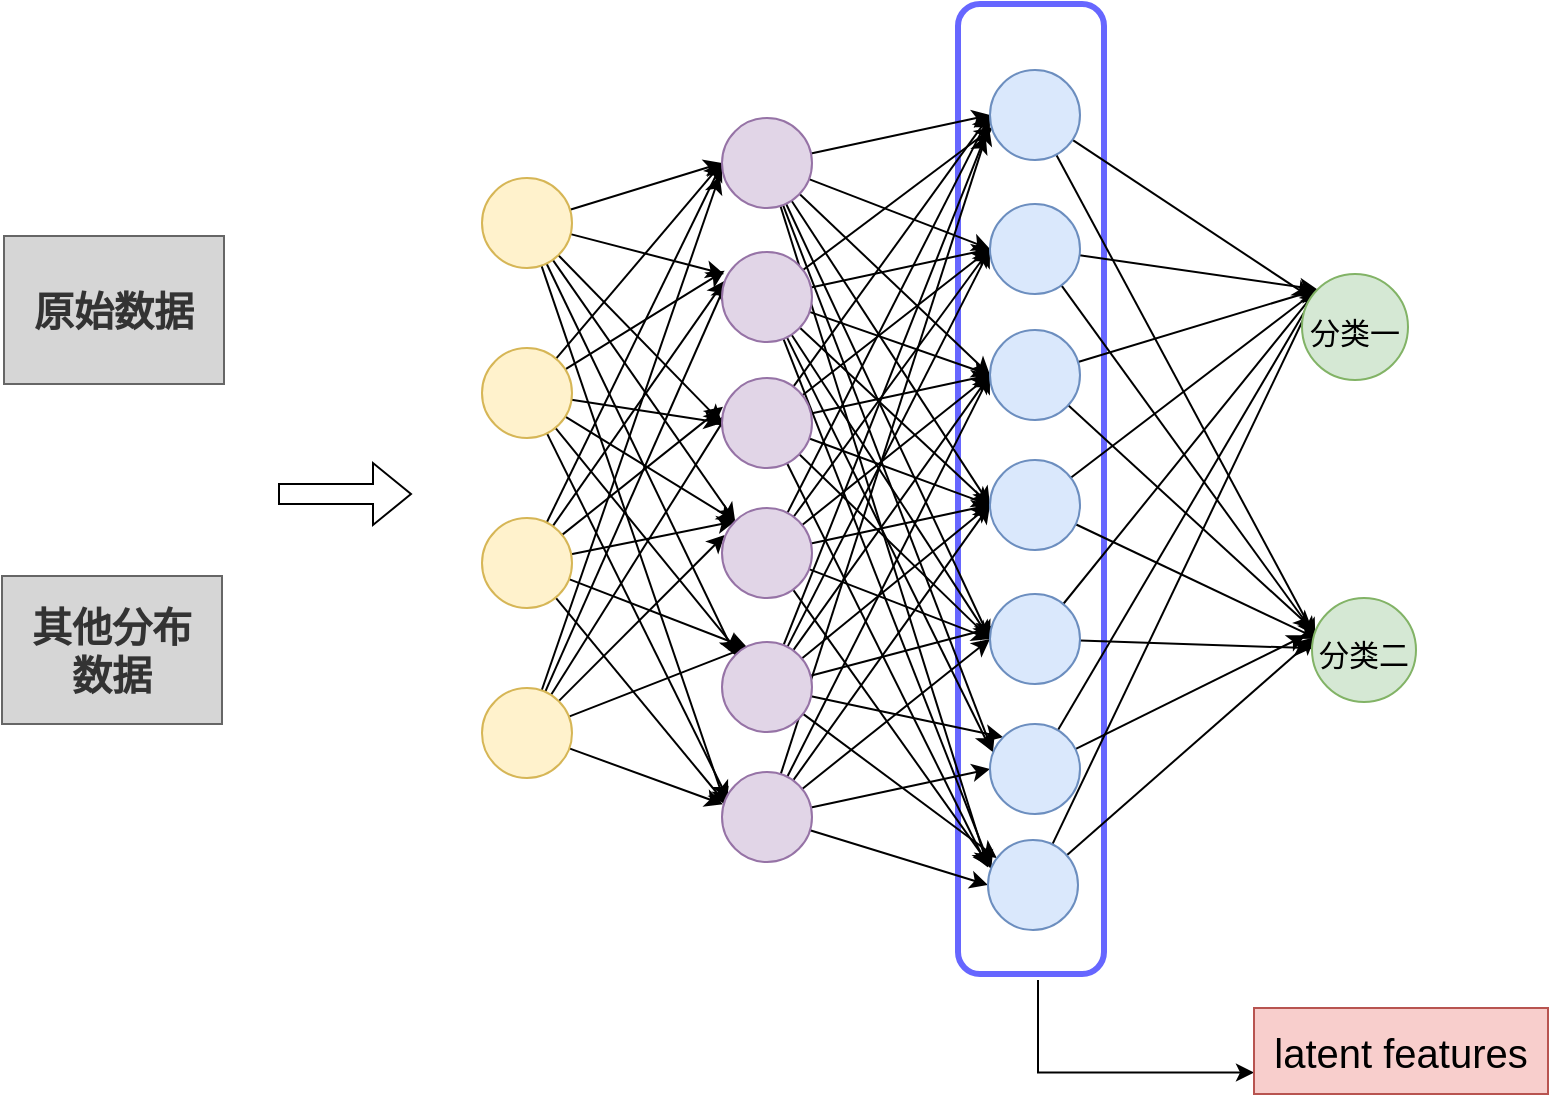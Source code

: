 <mxfile version="17.5.0" type="github">
  <diagram id="NNabqFRwd0IY52160s5P" name="第 1 页">
    <mxGraphModel dx="1185" dy="581" grid="0" gridSize="10" guides="1" tooltips="1" connect="1" arrows="1" fold="1" page="1" pageScale="1" pageWidth="1169" pageHeight="827" background="#ffffff" math="0" shadow="0">
      <root>
        <mxCell id="0" />
        <mxCell id="1" parent="0" />
        <mxCell id="HijH_lwXH3qpXOdbG3rt-124" style="edgeStyle=orthogonalEdgeStyle;rounded=0;orthogonalLoop=1;jettySize=auto;html=1;entryX=0;entryY=0.75;entryDx=0;entryDy=0;fontSize=20;" edge="1" parent="1" source="HijH_lwXH3qpXOdbG3rt-122" target="HijH_lwXH3qpXOdbG3rt-121">
          <mxGeometry relative="1" as="geometry">
            <Array as="points">
              <mxPoint x="658" y="624" />
            </Array>
          </mxGeometry>
        </mxCell>
        <mxCell id="HijH_lwXH3qpXOdbG3rt-122" value="" style="rounded=1;whiteSpace=wrap;html=1;fontSize=20;strokeWidth=3;strokeColor=#6666FF;gradientColor=none;perimeterSpacing=3;" vertex="1" parent="1">
          <mxGeometry x="618" y="90" width="73" height="485" as="geometry" />
        </mxCell>
        <mxCell id="HijH_lwXH3qpXOdbG3rt-2" value="&lt;b&gt;&lt;font style=&quot;font-size: 20px&quot;&gt;原始数据&lt;/font&gt;&lt;/b&gt;" style="rounded=0;whiteSpace=wrap;html=1;fillColor=#D6D6D6;strokeColor=#666666;fontColor=#333333;" vertex="1" parent="1">
          <mxGeometry x="141" y="206" width="110" height="74" as="geometry" />
        </mxCell>
        <mxCell id="HijH_lwXH3qpXOdbG3rt-3" value="&lt;b&gt;&lt;font style=&quot;font-size: 20px&quot;&gt;其他分布&lt;br&gt;数据&lt;/font&gt;&lt;/b&gt;" style="rounded=0;whiteSpace=wrap;html=1;fillColor=#D6D6D6;strokeColor=#666666;fontColor=#333333;" vertex="1" parent="1">
          <mxGeometry x="140" y="376" width="110" height="74" as="geometry" />
        </mxCell>
        <mxCell id="HijH_lwXH3qpXOdbG3rt-18" style="rounded=0;orthogonalLoop=1;jettySize=auto;html=1;fontSize=20;entryX=0;entryY=0.5;entryDx=0;entryDy=0;" edge="1" parent="1" source="HijH_lwXH3qpXOdbG3rt-4" target="HijH_lwXH3qpXOdbG3rt-11">
          <mxGeometry relative="1" as="geometry">
            <mxPoint x="483" y="151" as="targetPoint" />
          </mxGeometry>
        </mxCell>
        <mxCell id="HijH_lwXH3qpXOdbG3rt-19" style="edgeStyle=none;rounded=0;orthogonalLoop=1;jettySize=auto;html=1;fontSize=20;entryX=0.022;entryY=0.244;entryDx=0;entryDy=0;entryPerimeter=0;" edge="1" parent="1" source="HijH_lwXH3qpXOdbG3rt-4" target="HijH_lwXH3qpXOdbG3rt-12">
          <mxGeometry relative="1" as="geometry" />
        </mxCell>
        <mxCell id="HijH_lwXH3qpXOdbG3rt-20" style="edgeStyle=none;rounded=0;orthogonalLoop=1;jettySize=auto;html=1;entryX=0;entryY=0.5;entryDx=0;entryDy=0;fontSize=20;" edge="1" parent="1" source="HijH_lwXH3qpXOdbG3rt-4" target="HijH_lwXH3qpXOdbG3rt-13">
          <mxGeometry relative="1" as="geometry" />
        </mxCell>
        <mxCell id="HijH_lwXH3qpXOdbG3rt-21" style="edgeStyle=none;rounded=0;orthogonalLoop=1;jettySize=auto;html=1;fontSize=20;entryX=0;entryY=0;entryDx=0;entryDy=0;" edge="1" parent="1" source="HijH_lwXH3qpXOdbG3rt-4" target="HijH_lwXH3qpXOdbG3rt-14">
          <mxGeometry relative="1" as="geometry">
            <mxPoint x="481" y="375" as="targetPoint" />
          </mxGeometry>
        </mxCell>
        <mxCell id="HijH_lwXH3qpXOdbG3rt-22" style="edgeStyle=none;rounded=0;orthogonalLoop=1;jettySize=auto;html=1;fontSize=20;entryX=0;entryY=0;entryDx=0;entryDy=0;" edge="1" parent="1" source="HijH_lwXH3qpXOdbG3rt-4" target="HijH_lwXH3qpXOdbG3rt-15">
          <mxGeometry relative="1" as="geometry">
            <mxPoint x="480" y="449" as="targetPoint" />
          </mxGeometry>
        </mxCell>
        <mxCell id="HijH_lwXH3qpXOdbG3rt-23" style="edgeStyle=none;rounded=0;orthogonalLoop=1;jettySize=auto;html=1;entryX=0.044;entryY=0.378;entryDx=0;entryDy=0;entryPerimeter=0;fontSize=20;" edge="1" parent="1" source="HijH_lwXH3qpXOdbG3rt-4" target="HijH_lwXH3qpXOdbG3rt-16">
          <mxGeometry relative="1" as="geometry" />
        </mxCell>
        <mxCell id="HijH_lwXH3qpXOdbG3rt-4" value="" style="ellipse;whiteSpace=wrap;html=1;aspect=fixed;fontSize=20;fillColor=#fff2cc;strokeColor=#d6b656;" vertex="1" parent="1">
          <mxGeometry x="380" y="177" width="45" height="45" as="geometry" />
        </mxCell>
        <mxCell id="HijH_lwXH3qpXOdbG3rt-32" style="edgeStyle=none;rounded=0;orthogonalLoop=1;jettySize=auto;html=1;entryX=0;entryY=0.5;entryDx=0;entryDy=0;fontSize=20;" edge="1" parent="1" source="HijH_lwXH3qpXOdbG3rt-8" target="HijH_lwXH3qpXOdbG3rt-11">
          <mxGeometry relative="1" as="geometry" />
        </mxCell>
        <mxCell id="HijH_lwXH3qpXOdbG3rt-33" style="edgeStyle=none;rounded=0;orthogonalLoop=1;jettySize=auto;html=1;entryX=0.03;entryY=0.207;entryDx=0;entryDy=0;entryPerimeter=0;fontSize=20;" edge="1" parent="1" source="HijH_lwXH3qpXOdbG3rt-8" target="HijH_lwXH3qpXOdbG3rt-12">
          <mxGeometry relative="1" as="geometry" />
        </mxCell>
        <mxCell id="HijH_lwXH3qpXOdbG3rt-34" style="edgeStyle=none;rounded=0;orthogonalLoop=1;jettySize=auto;html=1;entryX=0;entryY=0.5;entryDx=0;entryDy=0;fontSize=20;" edge="1" parent="1" source="HijH_lwXH3qpXOdbG3rt-8" target="HijH_lwXH3qpXOdbG3rt-13">
          <mxGeometry relative="1" as="geometry" />
        </mxCell>
        <mxCell id="HijH_lwXH3qpXOdbG3rt-35" style="edgeStyle=none;rounded=0;orthogonalLoop=1;jettySize=auto;html=1;entryX=0;entryY=0;entryDx=0;entryDy=0;fontSize=20;" edge="1" parent="1" source="HijH_lwXH3qpXOdbG3rt-8" target="HijH_lwXH3qpXOdbG3rt-14">
          <mxGeometry relative="1" as="geometry" />
        </mxCell>
        <mxCell id="HijH_lwXH3qpXOdbG3rt-36" style="edgeStyle=none;rounded=0;orthogonalLoop=1;jettySize=auto;html=1;fontSize=20;" edge="1" parent="1" source="HijH_lwXH3qpXOdbG3rt-8" target="HijH_lwXH3qpXOdbG3rt-15">
          <mxGeometry relative="1" as="geometry" />
        </mxCell>
        <mxCell id="HijH_lwXH3qpXOdbG3rt-37" style="edgeStyle=none;rounded=0;orthogonalLoop=1;jettySize=auto;html=1;entryX=0.067;entryY=0.304;entryDx=0;entryDy=0;entryPerimeter=0;fontSize=20;" edge="1" parent="1" source="HijH_lwXH3qpXOdbG3rt-8" target="HijH_lwXH3qpXOdbG3rt-16">
          <mxGeometry relative="1" as="geometry" />
        </mxCell>
        <mxCell id="HijH_lwXH3qpXOdbG3rt-8" value="" style="ellipse;whiteSpace=wrap;html=1;aspect=fixed;fontSize=20;fillColor=#fff2cc;strokeColor=#d6b656;" vertex="1" parent="1">
          <mxGeometry x="380" y="262" width="45" height="45" as="geometry" />
        </mxCell>
        <mxCell id="HijH_lwXH3qpXOdbG3rt-38" style="edgeStyle=none;rounded=0;orthogonalLoop=1;jettySize=auto;html=1;entryX=0;entryY=0.5;entryDx=0;entryDy=0;fontSize=20;" edge="1" parent="1" source="HijH_lwXH3qpXOdbG3rt-9" target="HijH_lwXH3qpXOdbG3rt-11">
          <mxGeometry relative="1" as="geometry" />
        </mxCell>
        <mxCell id="HijH_lwXH3qpXOdbG3rt-39" style="edgeStyle=none;rounded=0;orthogonalLoop=1;jettySize=auto;html=1;entryX=0.03;entryY=0.319;entryDx=0;entryDy=0;entryPerimeter=0;fontSize=20;" edge="1" parent="1" source="HijH_lwXH3qpXOdbG3rt-9" target="HijH_lwXH3qpXOdbG3rt-12">
          <mxGeometry relative="1" as="geometry" />
        </mxCell>
        <mxCell id="HijH_lwXH3qpXOdbG3rt-40" style="edgeStyle=none;rounded=0;orthogonalLoop=1;jettySize=auto;html=1;entryX=0.011;entryY=0.319;entryDx=0;entryDy=0;entryPerimeter=0;fontSize=20;" edge="1" parent="1" source="HijH_lwXH3qpXOdbG3rt-9" target="HijH_lwXH3qpXOdbG3rt-13">
          <mxGeometry relative="1" as="geometry" />
        </mxCell>
        <mxCell id="HijH_lwXH3qpXOdbG3rt-41" style="edgeStyle=none;rounded=0;orthogonalLoop=1;jettySize=auto;html=1;entryX=0;entryY=0;entryDx=0;entryDy=0;fontSize=20;" edge="1" parent="1" source="HijH_lwXH3qpXOdbG3rt-9" target="HijH_lwXH3qpXOdbG3rt-14">
          <mxGeometry relative="1" as="geometry" />
        </mxCell>
        <mxCell id="HijH_lwXH3qpXOdbG3rt-42" style="edgeStyle=none;rounded=0;orthogonalLoop=1;jettySize=auto;html=1;entryX=0.289;entryY=0.07;entryDx=0;entryDy=0;entryPerimeter=0;fontSize=20;" edge="1" parent="1" source="HijH_lwXH3qpXOdbG3rt-9" target="HijH_lwXH3qpXOdbG3rt-15">
          <mxGeometry relative="1" as="geometry" />
        </mxCell>
        <mxCell id="HijH_lwXH3qpXOdbG3rt-43" style="edgeStyle=none;rounded=0;orthogonalLoop=1;jettySize=auto;html=1;entryX=0.048;entryY=0.359;entryDx=0;entryDy=0;entryPerimeter=0;fontSize=20;" edge="1" parent="1" source="HijH_lwXH3qpXOdbG3rt-9" target="HijH_lwXH3qpXOdbG3rt-16">
          <mxGeometry relative="1" as="geometry" />
        </mxCell>
        <mxCell id="HijH_lwXH3qpXOdbG3rt-9" value="" style="ellipse;whiteSpace=wrap;html=1;aspect=fixed;fontSize=20;fillColor=#fff2cc;strokeColor=#d6b656;" vertex="1" parent="1">
          <mxGeometry x="380" y="347" width="45" height="45" as="geometry" />
        </mxCell>
        <mxCell id="HijH_lwXH3qpXOdbG3rt-44" style="edgeStyle=none;rounded=0;orthogonalLoop=1;jettySize=auto;html=1;entryX=-0.026;entryY=0.641;entryDx=0;entryDy=0;entryPerimeter=0;fontSize=20;" edge="1" parent="1" source="HijH_lwXH3qpXOdbG3rt-10" target="HijH_lwXH3qpXOdbG3rt-11">
          <mxGeometry relative="1" as="geometry" />
        </mxCell>
        <mxCell id="HijH_lwXH3qpXOdbG3rt-45" style="edgeStyle=none;rounded=0;orthogonalLoop=1;jettySize=auto;html=1;entryX=0.048;entryY=0.337;entryDx=0;entryDy=0;entryPerimeter=0;fontSize=20;" edge="1" parent="1" source="HijH_lwXH3qpXOdbG3rt-10" target="HijH_lwXH3qpXOdbG3rt-12">
          <mxGeometry relative="1" as="geometry" />
        </mxCell>
        <mxCell id="HijH_lwXH3qpXOdbG3rt-46" style="edgeStyle=none;rounded=0;orthogonalLoop=1;jettySize=auto;html=1;entryX=0.067;entryY=0.393;entryDx=0;entryDy=0;entryPerimeter=0;fontSize=20;" edge="1" parent="1" source="HijH_lwXH3qpXOdbG3rt-10" target="HijH_lwXH3qpXOdbG3rt-13">
          <mxGeometry relative="1" as="geometry" />
        </mxCell>
        <mxCell id="HijH_lwXH3qpXOdbG3rt-47" style="edgeStyle=none;rounded=0;orthogonalLoop=1;jettySize=auto;html=1;entryX=0.03;entryY=0.3;entryDx=0;entryDy=0;entryPerimeter=0;fontSize=20;" edge="1" parent="1" source="HijH_lwXH3qpXOdbG3rt-10" target="HijH_lwXH3qpXOdbG3rt-14">
          <mxGeometry relative="1" as="geometry" />
        </mxCell>
        <mxCell id="HijH_lwXH3qpXOdbG3rt-48" style="edgeStyle=none;rounded=0;orthogonalLoop=1;jettySize=auto;html=1;entryX=0.289;entryY=0.052;entryDx=0;entryDy=0;entryPerimeter=0;fontSize=20;" edge="1" parent="1" source="HijH_lwXH3qpXOdbG3rt-10" target="HijH_lwXH3qpXOdbG3rt-15">
          <mxGeometry relative="1" as="geometry" />
        </mxCell>
        <mxCell id="HijH_lwXH3qpXOdbG3rt-49" style="edgeStyle=none;rounded=0;orthogonalLoop=1;jettySize=auto;html=1;entryX=0.011;entryY=0.359;entryDx=0;entryDy=0;entryPerimeter=0;fontSize=20;" edge="1" parent="1" source="HijH_lwXH3qpXOdbG3rt-10" target="HijH_lwXH3qpXOdbG3rt-16">
          <mxGeometry relative="1" as="geometry" />
        </mxCell>
        <mxCell id="HijH_lwXH3qpXOdbG3rt-10" value="" style="ellipse;whiteSpace=wrap;html=1;aspect=fixed;fontSize=20;fillColor=#fff2cc;strokeColor=#d6b656;" vertex="1" parent="1">
          <mxGeometry x="380" y="432" width="45" height="45" as="geometry" />
        </mxCell>
        <mxCell id="HijH_lwXH3qpXOdbG3rt-59" style="edgeStyle=none;rounded=0;orthogonalLoop=1;jettySize=auto;html=1;entryX=0;entryY=0.5;entryDx=0;entryDy=0;fontSize=20;" edge="1" parent="1" source="HijH_lwXH3qpXOdbG3rt-11" target="HijH_lwXH3qpXOdbG3rt-50">
          <mxGeometry relative="1" as="geometry" />
        </mxCell>
        <mxCell id="HijH_lwXH3qpXOdbG3rt-60" style="edgeStyle=none;rounded=0;orthogonalLoop=1;jettySize=auto;html=1;entryX=0;entryY=0.5;entryDx=0;entryDy=0;fontSize=20;" edge="1" parent="1" source="HijH_lwXH3qpXOdbG3rt-11" target="HijH_lwXH3qpXOdbG3rt-51">
          <mxGeometry relative="1" as="geometry" />
        </mxCell>
        <mxCell id="HijH_lwXH3qpXOdbG3rt-61" style="edgeStyle=none;rounded=0;orthogonalLoop=1;jettySize=auto;html=1;entryX=0;entryY=0.5;entryDx=0;entryDy=0;fontSize=20;" edge="1" parent="1" source="HijH_lwXH3qpXOdbG3rt-11" target="HijH_lwXH3qpXOdbG3rt-52">
          <mxGeometry relative="1" as="geometry" />
        </mxCell>
        <mxCell id="HijH_lwXH3qpXOdbG3rt-62" style="edgeStyle=none;rounded=0;orthogonalLoop=1;jettySize=auto;html=1;entryX=0;entryY=0.5;entryDx=0;entryDy=0;fontSize=20;" edge="1" parent="1" source="HijH_lwXH3qpXOdbG3rt-11" target="HijH_lwXH3qpXOdbG3rt-53">
          <mxGeometry relative="1" as="geometry" />
        </mxCell>
        <mxCell id="HijH_lwXH3qpXOdbG3rt-63" style="edgeStyle=none;rounded=0;orthogonalLoop=1;jettySize=auto;html=1;entryX=0;entryY=0.5;entryDx=0;entryDy=0;fontSize=20;" edge="1" parent="1" source="HijH_lwXH3qpXOdbG3rt-11" target="HijH_lwXH3qpXOdbG3rt-54">
          <mxGeometry relative="1" as="geometry" />
        </mxCell>
        <mxCell id="HijH_lwXH3qpXOdbG3rt-64" style="edgeStyle=none;rounded=0;orthogonalLoop=1;jettySize=auto;html=1;entryX=0.033;entryY=0.315;entryDx=0;entryDy=0;entryPerimeter=0;fontSize=20;" edge="1" parent="1" source="HijH_lwXH3qpXOdbG3rt-11" target="HijH_lwXH3qpXOdbG3rt-55">
          <mxGeometry relative="1" as="geometry" />
        </mxCell>
        <mxCell id="HijH_lwXH3qpXOdbG3rt-65" style="edgeStyle=none;rounded=0;orthogonalLoop=1;jettySize=auto;html=1;entryX=0;entryY=0.304;entryDx=0;entryDy=0;entryPerimeter=0;fontSize=20;" edge="1" parent="1" source="HijH_lwXH3qpXOdbG3rt-11" target="HijH_lwXH3qpXOdbG3rt-56">
          <mxGeometry relative="1" as="geometry" />
        </mxCell>
        <mxCell id="HijH_lwXH3qpXOdbG3rt-11" value="" style="ellipse;whiteSpace=wrap;html=1;aspect=fixed;fontSize=20;fillColor=#e1d5e7;strokeColor=#9673a6;" vertex="1" parent="1">
          <mxGeometry x="500" y="147" width="45" height="45" as="geometry" />
        </mxCell>
        <mxCell id="HijH_lwXH3qpXOdbG3rt-66" style="edgeStyle=none;rounded=0;orthogonalLoop=1;jettySize=auto;html=1;entryX=0.033;entryY=0.637;entryDx=0;entryDy=0;entryPerimeter=0;fontSize=20;" edge="1" parent="1" source="HijH_lwXH3qpXOdbG3rt-12" target="HijH_lwXH3qpXOdbG3rt-50">
          <mxGeometry relative="1" as="geometry" />
        </mxCell>
        <mxCell id="HijH_lwXH3qpXOdbG3rt-67" style="edgeStyle=none;rounded=0;orthogonalLoop=1;jettySize=auto;html=1;entryX=0;entryY=0.5;entryDx=0;entryDy=0;fontSize=20;" edge="1" parent="1" source="HijH_lwXH3qpXOdbG3rt-12" target="HijH_lwXH3qpXOdbG3rt-51">
          <mxGeometry relative="1" as="geometry" />
        </mxCell>
        <mxCell id="HijH_lwXH3qpXOdbG3rt-68" style="edgeStyle=none;rounded=0;orthogonalLoop=1;jettySize=auto;html=1;entryX=0;entryY=0.5;entryDx=0;entryDy=0;fontSize=20;" edge="1" parent="1" source="HijH_lwXH3qpXOdbG3rt-12" target="HijH_lwXH3qpXOdbG3rt-52">
          <mxGeometry relative="1" as="geometry" />
        </mxCell>
        <mxCell id="HijH_lwXH3qpXOdbG3rt-69" style="edgeStyle=none;rounded=0;orthogonalLoop=1;jettySize=auto;html=1;entryX=0;entryY=0.5;entryDx=0;entryDy=0;fontSize=20;" edge="1" parent="1" source="HijH_lwXH3qpXOdbG3rt-12" target="HijH_lwXH3qpXOdbG3rt-53">
          <mxGeometry relative="1" as="geometry" />
        </mxCell>
        <mxCell id="HijH_lwXH3qpXOdbG3rt-70" style="edgeStyle=none;rounded=0;orthogonalLoop=1;jettySize=auto;html=1;entryX=0;entryY=0.5;entryDx=0;entryDy=0;fontSize=20;" edge="1" parent="1" source="HijH_lwXH3qpXOdbG3rt-12" target="HijH_lwXH3qpXOdbG3rt-54">
          <mxGeometry relative="1" as="geometry" />
        </mxCell>
        <mxCell id="HijH_lwXH3qpXOdbG3rt-71" style="edgeStyle=none;rounded=0;orthogonalLoop=1;jettySize=auto;html=1;entryX=0.015;entryY=0.296;entryDx=0;entryDy=0;entryPerimeter=0;fontSize=20;" edge="1" parent="1" source="HijH_lwXH3qpXOdbG3rt-12" target="HijH_lwXH3qpXOdbG3rt-55">
          <mxGeometry relative="1" as="geometry" />
        </mxCell>
        <mxCell id="HijH_lwXH3qpXOdbG3rt-72" style="edgeStyle=none;rounded=0;orthogonalLoop=1;jettySize=auto;html=1;entryX=0.037;entryY=0.322;entryDx=0;entryDy=0;entryPerimeter=0;fontSize=20;" edge="1" parent="1" source="HijH_lwXH3qpXOdbG3rt-12" target="HijH_lwXH3qpXOdbG3rt-56">
          <mxGeometry relative="1" as="geometry" />
        </mxCell>
        <mxCell id="HijH_lwXH3qpXOdbG3rt-12" value="" style="ellipse;whiteSpace=wrap;html=1;aspect=fixed;fontSize=20;fillColor=#e1d5e7;strokeColor=#9673a6;" vertex="1" parent="1">
          <mxGeometry x="500" y="214" width="45" height="45" as="geometry" />
        </mxCell>
        <mxCell id="HijH_lwXH3qpXOdbG3rt-73" style="edgeStyle=none;rounded=0;orthogonalLoop=1;jettySize=auto;html=1;entryX=0;entryY=0.5;entryDx=0;entryDy=0;fontSize=20;" edge="1" parent="1" source="HijH_lwXH3qpXOdbG3rt-13" target="HijH_lwXH3qpXOdbG3rt-50">
          <mxGeometry relative="1" as="geometry" />
        </mxCell>
        <mxCell id="HijH_lwXH3qpXOdbG3rt-75" style="edgeStyle=none;rounded=0;orthogonalLoop=1;jettySize=auto;html=1;entryX=0;entryY=0.5;entryDx=0;entryDy=0;fontSize=20;" edge="1" parent="1" source="HijH_lwXH3qpXOdbG3rt-13" target="HijH_lwXH3qpXOdbG3rt-51">
          <mxGeometry relative="1" as="geometry" />
        </mxCell>
        <mxCell id="HijH_lwXH3qpXOdbG3rt-76" style="edgeStyle=none;rounded=0;orthogonalLoop=1;jettySize=auto;html=1;entryX=0;entryY=0.5;entryDx=0;entryDy=0;fontSize=20;" edge="1" parent="1" source="HijH_lwXH3qpXOdbG3rt-13" target="HijH_lwXH3qpXOdbG3rt-52">
          <mxGeometry relative="1" as="geometry" />
        </mxCell>
        <mxCell id="HijH_lwXH3qpXOdbG3rt-77" style="edgeStyle=none;rounded=0;orthogonalLoop=1;jettySize=auto;html=1;entryX=0;entryY=0.5;entryDx=0;entryDy=0;fontSize=20;" edge="1" parent="1" source="HijH_lwXH3qpXOdbG3rt-13" target="HijH_lwXH3qpXOdbG3rt-53">
          <mxGeometry relative="1" as="geometry" />
        </mxCell>
        <mxCell id="HijH_lwXH3qpXOdbG3rt-78" style="edgeStyle=none;rounded=0;orthogonalLoop=1;jettySize=auto;html=1;entryX=0;entryY=0.5;entryDx=0;entryDy=0;fontSize=20;" edge="1" parent="1" source="HijH_lwXH3qpXOdbG3rt-13" target="HijH_lwXH3qpXOdbG3rt-54">
          <mxGeometry relative="1" as="geometry" />
        </mxCell>
        <mxCell id="HijH_lwXH3qpXOdbG3rt-80" style="edgeStyle=none;rounded=0;orthogonalLoop=1;jettySize=auto;html=1;entryX=0;entryY=0.304;entryDx=0;entryDy=0;entryPerimeter=0;fontSize=20;" edge="1" parent="1" source="HijH_lwXH3qpXOdbG3rt-13" target="HijH_lwXH3qpXOdbG3rt-56">
          <mxGeometry relative="1" as="geometry" />
        </mxCell>
        <mxCell id="HijH_lwXH3qpXOdbG3rt-13" value="" style="ellipse;whiteSpace=wrap;html=1;aspect=fixed;fontSize=20;fillColor=#e1d5e7;strokeColor=#9673a6;" vertex="1" parent="1">
          <mxGeometry x="500" y="277" width="45" height="45" as="geometry" />
        </mxCell>
        <mxCell id="HijH_lwXH3qpXOdbG3rt-82" style="edgeStyle=none;rounded=0;orthogonalLoop=1;jettySize=auto;html=1;entryX=0;entryY=0.5;entryDx=0;entryDy=0;fontSize=20;" edge="1" parent="1" source="HijH_lwXH3qpXOdbG3rt-14" target="HijH_lwXH3qpXOdbG3rt-51">
          <mxGeometry relative="1" as="geometry" />
        </mxCell>
        <mxCell id="HijH_lwXH3qpXOdbG3rt-83" style="edgeStyle=none;rounded=0;orthogonalLoop=1;jettySize=auto;html=1;entryX=0;entryY=0.5;entryDx=0;entryDy=0;fontSize=20;" edge="1" parent="1" source="HijH_lwXH3qpXOdbG3rt-14" target="HijH_lwXH3qpXOdbG3rt-52">
          <mxGeometry relative="1" as="geometry" />
        </mxCell>
        <mxCell id="HijH_lwXH3qpXOdbG3rt-84" style="edgeStyle=none;rounded=0;orthogonalLoop=1;jettySize=auto;html=1;entryX=0;entryY=0.5;entryDx=0;entryDy=0;fontSize=20;" edge="1" parent="1" source="HijH_lwXH3qpXOdbG3rt-14" target="HijH_lwXH3qpXOdbG3rt-50">
          <mxGeometry relative="1" as="geometry" />
        </mxCell>
        <mxCell id="HijH_lwXH3qpXOdbG3rt-85" style="edgeStyle=none;rounded=0;orthogonalLoop=1;jettySize=auto;html=1;entryX=0;entryY=0.5;entryDx=0;entryDy=0;fontSize=20;" edge="1" parent="1" source="HijH_lwXH3qpXOdbG3rt-14" target="HijH_lwXH3qpXOdbG3rt-54">
          <mxGeometry relative="1" as="geometry" />
        </mxCell>
        <mxCell id="HijH_lwXH3qpXOdbG3rt-86" style="edgeStyle=none;rounded=0;orthogonalLoop=1;jettySize=auto;html=1;entryX=0;entryY=0.5;entryDx=0;entryDy=0;fontSize=20;" edge="1" parent="1" source="HijH_lwXH3qpXOdbG3rt-14" target="HijH_lwXH3qpXOdbG3rt-53">
          <mxGeometry relative="1" as="geometry" />
        </mxCell>
        <mxCell id="HijH_lwXH3qpXOdbG3rt-87" style="edgeStyle=none;rounded=0;orthogonalLoop=1;jettySize=auto;html=1;entryX=0.03;entryY=0.3;entryDx=0;entryDy=0;entryPerimeter=0;fontSize=20;" edge="1" parent="1" source="HijH_lwXH3qpXOdbG3rt-14" target="HijH_lwXH3qpXOdbG3rt-56">
          <mxGeometry relative="1" as="geometry" />
        </mxCell>
        <mxCell id="HijH_lwXH3qpXOdbG3rt-14" value="" style="ellipse;whiteSpace=wrap;html=1;aspect=fixed;fontSize=20;fillColor=#e1d5e7;strokeColor=#9673a6;" vertex="1" parent="1">
          <mxGeometry x="500" y="342" width="45" height="45" as="geometry" />
        </mxCell>
        <mxCell id="HijH_lwXH3qpXOdbG3rt-88" style="edgeStyle=none;rounded=0;orthogonalLoop=1;jettySize=auto;html=1;entryX=-0.048;entryY=0.726;entryDx=0;entryDy=0;entryPerimeter=0;fontSize=20;" edge="1" parent="1" source="HijH_lwXH3qpXOdbG3rt-15" target="HijH_lwXH3qpXOdbG3rt-50">
          <mxGeometry relative="1" as="geometry" />
        </mxCell>
        <mxCell id="HijH_lwXH3qpXOdbG3rt-89" style="edgeStyle=none;rounded=0;orthogonalLoop=1;jettySize=auto;html=1;entryX=0;entryY=0.5;entryDx=0;entryDy=0;fontSize=20;" edge="1" parent="1" source="HijH_lwXH3qpXOdbG3rt-15" target="HijH_lwXH3qpXOdbG3rt-51">
          <mxGeometry relative="1" as="geometry" />
        </mxCell>
        <mxCell id="HijH_lwXH3qpXOdbG3rt-90" style="edgeStyle=none;rounded=0;orthogonalLoop=1;jettySize=auto;html=1;entryX=0;entryY=0.5;entryDx=0;entryDy=0;fontSize=20;" edge="1" parent="1" source="HijH_lwXH3qpXOdbG3rt-15" target="HijH_lwXH3qpXOdbG3rt-52">
          <mxGeometry relative="1" as="geometry" />
        </mxCell>
        <mxCell id="HijH_lwXH3qpXOdbG3rt-91" style="edgeStyle=none;rounded=0;orthogonalLoop=1;jettySize=auto;html=1;entryX=0;entryY=0.5;entryDx=0;entryDy=0;fontSize=20;" edge="1" parent="1" source="HijH_lwXH3qpXOdbG3rt-15" target="HijH_lwXH3qpXOdbG3rt-53">
          <mxGeometry relative="1" as="geometry" />
        </mxCell>
        <mxCell id="HijH_lwXH3qpXOdbG3rt-92" style="edgeStyle=none;rounded=0;orthogonalLoop=1;jettySize=auto;html=1;entryX=0.063;entryY=0.367;entryDx=0;entryDy=0;entryPerimeter=0;fontSize=20;" edge="1" parent="1" source="HijH_lwXH3qpXOdbG3rt-15" target="HijH_lwXH3qpXOdbG3rt-54">
          <mxGeometry relative="1" as="geometry" />
        </mxCell>
        <mxCell id="HijH_lwXH3qpXOdbG3rt-93" style="edgeStyle=none;rounded=0;orthogonalLoop=1;jettySize=auto;html=1;entryX=0;entryY=0;entryDx=0;entryDy=0;fontSize=20;" edge="1" parent="1" source="HijH_lwXH3qpXOdbG3rt-15" target="HijH_lwXH3qpXOdbG3rt-55">
          <mxGeometry relative="1" as="geometry" />
        </mxCell>
        <mxCell id="HijH_lwXH3qpXOdbG3rt-94" style="edgeStyle=none;rounded=0;orthogonalLoop=1;jettySize=auto;html=1;fontSize=20;" edge="1" parent="1" source="HijH_lwXH3qpXOdbG3rt-15" target="HijH_lwXH3qpXOdbG3rt-56">
          <mxGeometry relative="1" as="geometry" />
        </mxCell>
        <mxCell id="HijH_lwXH3qpXOdbG3rt-95" style="edgeStyle=none;rounded=0;orthogonalLoop=1;jettySize=auto;html=1;entryX=-0.011;entryY=0.633;entryDx=0;entryDy=0;entryPerimeter=0;fontSize=20;" edge="1" parent="1" source="HijH_lwXH3qpXOdbG3rt-16" target="HijH_lwXH3qpXOdbG3rt-50">
          <mxGeometry relative="1" as="geometry" />
        </mxCell>
        <mxCell id="HijH_lwXH3qpXOdbG3rt-15" value="" style="ellipse;whiteSpace=wrap;html=1;aspect=fixed;fontSize=20;fillColor=#e1d5e7;strokeColor=#9673a6;" vertex="1" parent="1">
          <mxGeometry x="500" y="409" width="45" height="45" as="geometry" />
        </mxCell>
        <mxCell id="HijH_lwXH3qpXOdbG3rt-97" style="edgeStyle=none;rounded=0;orthogonalLoop=1;jettySize=auto;html=1;entryX=0;entryY=0.5;entryDx=0;entryDy=0;fontSize=20;" edge="1" parent="1" source="HijH_lwXH3qpXOdbG3rt-16" target="HijH_lwXH3qpXOdbG3rt-52">
          <mxGeometry relative="1" as="geometry" />
        </mxCell>
        <mxCell id="HijH_lwXH3qpXOdbG3rt-98" style="edgeStyle=none;rounded=0;orthogonalLoop=1;jettySize=auto;html=1;entryX=0;entryY=0.5;entryDx=0;entryDy=0;fontSize=20;" edge="1" parent="1" source="HijH_lwXH3qpXOdbG3rt-16" target="HijH_lwXH3qpXOdbG3rt-54">
          <mxGeometry relative="1" as="geometry" />
        </mxCell>
        <mxCell id="HijH_lwXH3qpXOdbG3rt-99" style="edgeStyle=none;rounded=0;orthogonalLoop=1;jettySize=auto;html=1;entryX=0;entryY=0.5;entryDx=0;entryDy=0;fontSize=20;" edge="1" parent="1" source="HijH_lwXH3qpXOdbG3rt-16" target="HijH_lwXH3qpXOdbG3rt-53">
          <mxGeometry relative="1" as="geometry" />
        </mxCell>
        <mxCell id="HijH_lwXH3qpXOdbG3rt-100" style="edgeStyle=none;rounded=0;orthogonalLoop=1;jettySize=auto;html=1;entryX=0;entryY=0.5;entryDx=0;entryDy=0;fontSize=20;" edge="1" parent="1" source="HijH_lwXH3qpXOdbG3rt-16" target="HijH_lwXH3qpXOdbG3rt-56">
          <mxGeometry relative="1" as="geometry" />
        </mxCell>
        <mxCell id="HijH_lwXH3qpXOdbG3rt-101" style="edgeStyle=none;rounded=0;orthogonalLoop=1;jettySize=auto;html=1;entryX=0;entryY=0.5;entryDx=0;entryDy=0;fontSize=20;" edge="1" parent="1" source="HijH_lwXH3qpXOdbG3rt-16" target="HijH_lwXH3qpXOdbG3rt-55">
          <mxGeometry relative="1" as="geometry" />
        </mxCell>
        <mxCell id="HijH_lwXH3qpXOdbG3rt-16" value="" style="ellipse;whiteSpace=wrap;html=1;aspect=fixed;fontSize=20;fillColor=#e1d5e7;strokeColor=#9673a6;" vertex="1" parent="1">
          <mxGeometry x="500" y="474" width="45" height="45" as="geometry" />
        </mxCell>
        <mxCell id="HijH_lwXH3qpXOdbG3rt-104" style="edgeStyle=none;rounded=0;orthogonalLoop=1;jettySize=auto;html=1;fontSize=15;" edge="1" parent="1" source="HijH_lwXH3qpXOdbG3rt-50" target="HijH_lwXH3qpXOdbG3rt-102">
          <mxGeometry relative="1" as="geometry" />
        </mxCell>
        <mxCell id="HijH_lwXH3qpXOdbG3rt-105" style="edgeStyle=none;rounded=0;orthogonalLoop=1;jettySize=auto;html=1;entryX=0.032;entryY=0.375;entryDx=0;entryDy=0;entryPerimeter=0;fontSize=15;" edge="1" parent="1" source="HijH_lwXH3qpXOdbG3rt-50" target="HijH_lwXH3qpXOdbG3rt-103">
          <mxGeometry relative="1" as="geometry" />
        </mxCell>
        <mxCell id="HijH_lwXH3qpXOdbG3rt-50" value="" style="ellipse;whiteSpace=wrap;html=1;aspect=fixed;fontSize=20;fillColor=#dae8fc;strokeColor=#6c8ebf;" vertex="1" parent="1">
          <mxGeometry x="634" y="123" width="45" height="45" as="geometry" />
        </mxCell>
        <mxCell id="HijH_lwXH3qpXOdbG3rt-106" style="edgeStyle=none;rounded=0;orthogonalLoop=1;jettySize=auto;html=1;entryX=0;entryY=0;entryDx=0;entryDy=0;fontSize=15;" edge="1" parent="1" source="HijH_lwXH3qpXOdbG3rt-51" target="HijH_lwXH3qpXOdbG3rt-102">
          <mxGeometry relative="1" as="geometry" />
        </mxCell>
        <mxCell id="HijH_lwXH3qpXOdbG3rt-108" style="edgeStyle=none;rounded=0;orthogonalLoop=1;jettySize=auto;html=1;entryX=0.032;entryY=0.359;entryDx=0;entryDy=0;entryPerimeter=0;fontSize=15;" edge="1" parent="1" source="HijH_lwXH3qpXOdbG3rt-51" target="HijH_lwXH3qpXOdbG3rt-103">
          <mxGeometry relative="1" as="geometry" />
        </mxCell>
        <mxCell id="HijH_lwXH3qpXOdbG3rt-51" value="" style="ellipse;whiteSpace=wrap;html=1;aspect=fixed;fontSize=20;fillColor=#dae8fc;strokeColor=#6c8ebf;" vertex="1" parent="1">
          <mxGeometry x="634" y="190" width="45" height="45" as="geometry" />
        </mxCell>
        <mxCell id="HijH_lwXH3qpXOdbG3rt-107" style="edgeStyle=none;rounded=0;orthogonalLoop=1;jettySize=auto;html=1;entryX=0;entryY=0.295;entryDx=0;entryDy=0;entryPerimeter=0;fontSize=15;" edge="1" parent="1" source="HijH_lwXH3qpXOdbG3rt-52" target="HijH_lwXH3qpXOdbG3rt-103">
          <mxGeometry relative="1" as="geometry" />
        </mxCell>
        <mxCell id="HijH_lwXH3qpXOdbG3rt-109" style="edgeStyle=none;rounded=0;orthogonalLoop=1;jettySize=auto;html=1;entryX=0;entryY=0;entryDx=0;entryDy=0;fontSize=15;" edge="1" parent="1" source="HijH_lwXH3qpXOdbG3rt-52" target="HijH_lwXH3qpXOdbG3rt-102">
          <mxGeometry relative="1" as="geometry" />
        </mxCell>
        <mxCell id="HijH_lwXH3qpXOdbG3rt-52" value="" style="ellipse;whiteSpace=wrap;html=1;aspect=fixed;fontSize=20;fillColor=#dae8fc;strokeColor=#6c8ebf;" vertex="1" parent="1">
          <mxGeometry x="634" y="253" width="45" height="45" as="geometry" />
        </mxCell>
        <mxCell id="HijH_lwXH3qpXOdbG3rt-110" style="edgeStyle=none;rounded=0;orthogonalLoop=1;jettySize=auto;html=1;entryX=0;entryY=0;entryDx=0;entryDy=0;fontSize=15;" edge="1" parent="1" source="HijH_lwXH3qpXOdbG3rt-53" target="HijH_lwXH3qpXOdbG3rt-102">
          <mxGeometry relative="1" as="geometry" />
        </mxCell>
        <mxCell id="HijH_lwXH3qpXOdbG3rt-111" style="edgeStyle=none;rounded=0;orthogonalLoop=1;jettySize=auto;html=1;entryX=0.048;entryY=0.391;entryDx=0;entryDy=0;entryPerimeter=0;fontSize=15;" edge="1" parent="1" source="HijH_lwXH3qpXOdbG3rt-53" target="HijH_lwXH3qpXOdbG3rt-103">
          <mxGeometry relative="1" as="geometry" />
        </mxCell>
        <mxCell id="HijH_lwXH3qpXOdbG3rt-53" value="" style="ellipse;whiteSpace=wrap;html=1;aspect=fixed;fontSize=20;fillColor=#dae8fc;strokeColor=#6c8ebf;" vertex="1" parent="1">
          <mxGeometry x="634" y="318" width="45" height="45" as="geometry" />
        </mxCell>
        <mxCell id="HijH_lwXH3qpXOdbG3rt-112" style="edgeStyle=none;rounded=0;orthogonalLoop=1;jettySize=auto;html=1;entryX=0;entryY=0;entryDx=0;entryDy=0;fontSize=15;" edge="1" parent="1" source="HijH_lwXH3qpXOdbG3rt-54" target="HijH_lwXH3qpXOdbG3rt-102">
          <mxGeometry relative="1" as="geometry" />
        </mxCell>
        <mxCell id="HijH_lwXH3qpXOdbG3rt-113" style="edgeStyle=none;rounded=0;orthogonalLoop=1;jettySize=auto;html=1;fontSize=15;" edge="1" parent="1" source="HijH_lwXH3qpXOdbG3rt-54" target="HijH_lwXH3qpXOdbG3rt-103">
          <mxGeometry relative="1" as="geometry" />
        </mxCell>
        <mxCell id="HijH_lwXH3qpXOdbG3rt-54" value="" style="ellipse;whiteSpace=wrap;html=1;aspect=fixed;fontSize=20;fillColor=#dae8fc;strokeColor=#6c8ebf;" vertex="1" parent="1">
          <mxGeometry x="634" y="385" width="45" height="45" as="geometry" />
        </mxCell>
        <mxCell id="HijH_lwXH3qpXOdbG3rt-114" style="edgeStyle=none;rounded=0;orthogonalLoop=1;jettySize=auto;html=1;entryX=0;entryY=0;entryDx=0;entryDy=0;fontSize=15;" edge="1" parent="1" source="HijH_lwXH3qpXOdbG3rt-55" target="HijH_lwXH3qpXOdbG3rt-102">
          <mxGeometry relative="1" as="geometry" />
        </mxCell>
        <mxCell id="HijH_lwXH3qpXOdbG3rt-115" style="edgeStyle=none;rounded=0;orthogonalLoop=1;jettySize=auto;html=1;entryX=-0.064;entryY=0.359;entryDx=0;entryDy=0;entryPerimeter=0;fontSize=15;" edge="1" parent="1" source="HijH_lwXH3qpXOdbG3rt-55" target="HijH_lwXH3qpXOdbG3rt-103">
          <mxGeometry relative="1" as="geometry" />
        </mxCell>
        <mxCell id="HijH_lwXH3qpXOdbG3rt-55" value="" style="ellipse;whiteSpace=wrap;html=1;aspect=fixed;fontSize=20;fillColor=#dae8fc;strokeColor=#6c8ebf;" vertex="1" parent="1">
          <mxGeometry x="634" y="450" width="45" height="45" as="geometry" />
        </mxCell>
        <mxCell id="HijH_lwXH3qpXOdbG3rt-116" style="edgeStyle=none;rounded=0;orthogonalLoop=1;jettySize=auto;html=1;entryX=0;entryY=0;entryDx=0;entryDy=0;fontSize=15;" edge="1" parent="1" source="HijH_lwXH3qpXOdbG3rt-56" target="HijH_lwXH3qpXOdbG3rt-102">
          <mxGeometry relative="1" as="geometry" />
        </mxCell>
        <mxCell id="HijH_lwXH3qpXOdbG3rt-117" style="edgeStyle=none;rounded=0;orthogonalLoop=1;jettySize=auto;html=1;entryX=0.032;entryY=0.375;entryDx=0;entryDy=0;entryPerimeter=0;fontSize=15;" edge="1" parent="1" source="HijH_lwXH3qpXOdbG3rt-56" target="HijH_lwXH3qpXOdbG3rt-103">
          <mxGeometry relative="1" as="geometry" />
        </mxCell>
        <mxCell id="HijH_lwXH3qpXOdbG3rt-56" value="" style="ellipse;whiteSpace=wrap;html=1;aspect=fixed;fontSize=20;fillColor=#dae8fc;strokeColor=#6c8ebf;" vertex="1" parent="1">
          <mxGeometry x="633" y="508" width="45" height="45" as="geometry" />
        </mxCell>
        <mxCell id="HijH_lwXH3qpXOdbG3rt-102" value="&lt;font style=&quot;font-size: 15px&quot;&gt;分类一&lt;/font&gt;" style="ellipse;whiteSpace=wrap;html=1;aspect=fixed;fontSize=20;fillColor=#d5e8d4;strokeColor=#82b366;" vertex="1" parent="1">
          <mxGeometry x="790" y="225" width="53" height="53" as="geometry" />
        </mxCell>
        <mxCell id="HijH_lwXH3qpXOdbG3rt-103" value="&lt;font style=&quot;font-size: 15px&quot;&gt;分类二&lt;/font&gt;" style="ellipse;whiteSpace=wrap;html=1;aspect=fixed;fontSize=20;fillColor=#d5e8d4;strokeColor=#82b366;" vertex="1" parent="1">
          <mxGeometry x="795" y="387" width="52" height="52" as="geometry" />
        </mxCell>
        <mxCell id="HijH_lwXH3qpXOdbG3rt-119" value="" style="shape=flexArrow;endArrow=classic;html=1;rounded=0;fontSize=15;" edge="1" parent="1">
          <mxGeometry width="50" height="50" relative="1" as="geometry">
            <mxPoint x="278" y="335" as="sourcePoint" />
            <mxPoint x="345" y="335" as="targetPoint" />
          </mxGeometry>
        </mxCell>
        <mxCell id="HijH_lwXH3qpXOdbG3rt-121" value="latent features" style="rounded=0;whiteSpace=wrap;html=1;fontSize=20;fillColor=#f8cecc;strokeColor=#b85450;" vertex="1" parent="1">
          <mxGeometry x="766" y="592" width="147" height="43" as="geometry" />
        </mxCell>
      </root>
    </mxGraphModel>
  </diagram>
</mxfile>
